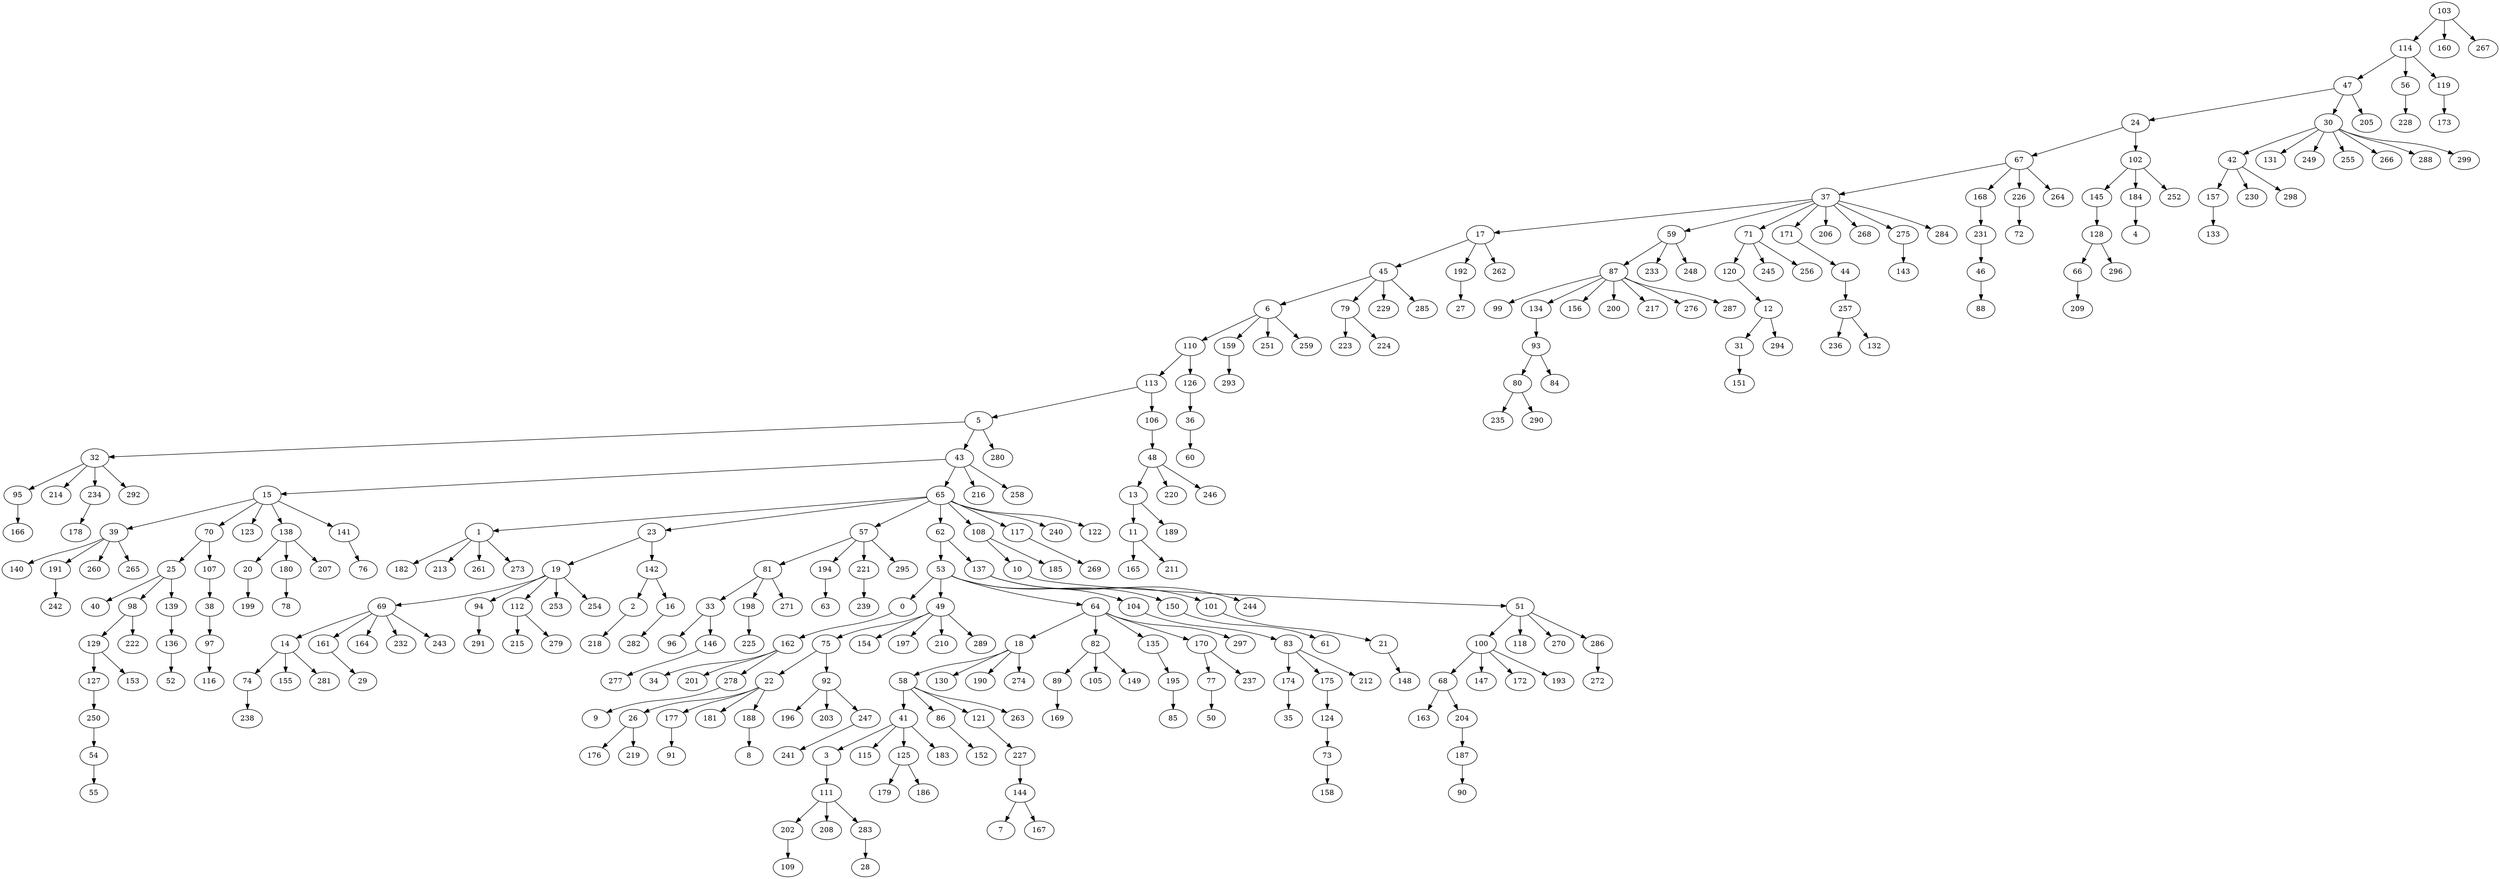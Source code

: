 digraph my_graph {
103;
114;
160;
267;
47;
24;
67;
102;
30;
42;
131;
249;
255;
266;
288;
299;
157;
230;
298;
205;
37;
17;
45;
192;
262;
59;
71;
171;
206;
268;
275;
284;
6;
110;
159;
251;
259;
79;
229;
285;
87;
233;
248;
168;
226;
264;
120;
245;
256;
223;
224;
99;
134;
156;
200;
217;
276;
287;
145;
184;
252;
113;
126;
5;
32;
43;
280;
95;
214;
234;
292;
15;
39;
70;
123;
138;
141;
140;
191;
260;
265;
65;
216;
258;
1;
182;
213;
261;
273;
23;
19;
69;
94;
112;
253;
254;
142;
57;
81;
194;
221;
295;
62;
53;
0;
162;
49;
75;
154;
197;
210;
289;
64;
104;
150;
137;
18;
58;
130;
190;
274;
41;
3;
111;
115;
125;
183;
86;
121;
263;
82;
135;
170;
297;
108;
117;
240;
14;
74;
155;
281;
161;
164;
232;
243;
25;
40;
98;
139;
107;
238;
22;
26;
177;
181;
188;
176;
219;
92;
33;
96;
146;
198;
271;
89;
105;
149;
152;
169;
196;
203;
247;
291;
166;
129;
222;
83;
174;
175;
212;
38;
97;
116;
10;
51;
100;
118;
270;
286;
68;
163;
204;
147;
172;
193;
185;
202;
208;
283;
215;
279;
106;
48;
13;
11;
165;
189;
220;
246;
56;
228;
119;
269;
173;
12;
31;
294;
151;
227;
179;
186;
36;
60;
127;
250;
153;
93;
80;
235;
290;
84;
195;
101;
21;
148;
244;
20;
199;
180;
207;
136;
52;
76;
2;
218;
16;
282;
128;
66;
209;
296;
277;
61;
133;
293;
29;
34;
201;
278;
231;
77;
50;
237;
44;
257;
35;
124;
73;
158;
91;
78;
4;
8;
242;
27;
63;
85;
225;
109;
187;
90;
239;
72;
144;
7;
167;
46;
88;
178;
241;
54;
236;
143;
9;
28;
272;
211;
55;
122;
132;
103->114
103->160
103->267
114->47
47->24
24->67
24->102
47->30
30->42
30->131
30->249
30->255
30->266
30->288
30->299
42->157
42->230
42->298
47->205
67->37
37->17
17->45
17->192
17->262
37->59
37->71
37->171
37->206
37->268
37->275
37->284
45->6
6->110
6->159
6->251
6->259
45->79
45->229
45->285
59->87
59->233
59->248
67->168
67->226
67->264
71->120
71->245
71->256
79->223
79->224
87->99
87->134
87->156
87->200
87->217
87->276
87->287
102->145
102->184
102->252
110->113
110->126
113->5
5->32
5->43
5->280
32->95
32->214
32->234
32->292
43->15
15->39
15->70
15->123
15->138
15->141
39->140
39->191
39->260
39->265
43->65
43->216
43->258
65->1
1->182
1->213
1->261
1->273
65->23
23->19
19->69
19->94
19->112
19->253
19->254
23->142
65->57
57->81
57->194
57->221
57->295
65->62
62->53
53->0
0->162
53->49
49->75
49->154
49->197
49->210
49->289
53->64
53->104
53->150
62->137
64->18
18->58
18->130
18->190
18->274
58->41
41->3
3->111
41->115
41->125
41->183
58->86
58->121
58->263
64->82
64->135
64->170
64->297
65->108
65->117
65->240
69->14
14->74
14->155
14->281
69->161
69->164
69->232
69->243
70->25
25->40
25->98
25->139
70->107
74->238
75->22
22->26
22->177
22->181
22->188
26->176
26->219
75->92
81->33
33->96
33->146
81->198
81->271
82->89
82->105
82->149
86->152
89->169
92->196
92->203
92->247
94->291
95->166
98->129
98->222
104->83
83->174
83->175
83->212
107->38
38->97
97->116
108->10
10->51
51->100
51->118
51->270
51->286
100->68
68->163
68->204
100->147
100->172
100->193
108->185
111->202
111->208
111->283
112->215
112->279
113->106
106->48
48->13
13->11
11->165
13->189
48->220
48->246
114->56
56->228
114->119
117->269
119->173
120->12
12->31
12->294
31->151
121->227
125->179
125->186
126->36
36->60
129->127
127->250
129->153
134->93
93->80
80->235
80->290
93->84
135->195
137->101
101->21
21->148
137->244
138->20
20->199
138->180
138->207
139->136
136->52
141->76
142->2
2->218
142->16
16->282
145->128
128->66
66->209
128->296
146->277
150->61
157->133
159->293
161->29
162->34
162->201
162->278
168->231
170->77
77->50
170->237
171->44
44->257
174->35
175->124
124->73
73->158
177->91
180->78
184->4
188->8
191->242
192->27
194->63
195->85
198->225
202->109
204->187
187->90
221->239
226->72
227->144
144->7
144->167
231->46
46->88
234->178
247->241
250->54
257->236
275->143
278->9
283->28
286->272
11->211
54->55
65->122
257->132
}
